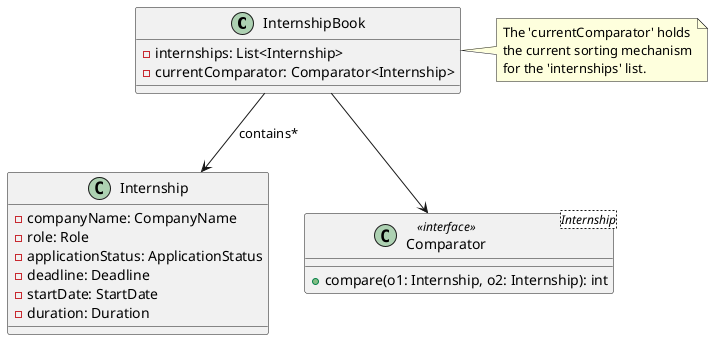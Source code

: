 @startuml

class InternshipBook {
  - internships: List<Internship>
  - currentComparator: Comparator<Internship>
}

class Internship {
  - companyName: CompanyName
  - role: Role
  - applicationStatus: ApplicationStatus
  - deadline: Deadline
  - startDate: StartDate
  - duration: Duration
}

class Comparator<Internship> <<interface>> {
  + compare(o1: Internship, o2: Internship): int
}

InternshipBook --> Internship: contains*
InternshipBook --> Comparator

note right of InternshipBook
  The 'currentComparator' holds
  the current sorting mechanism
  for the 'internships' list.
end note

@enduml
